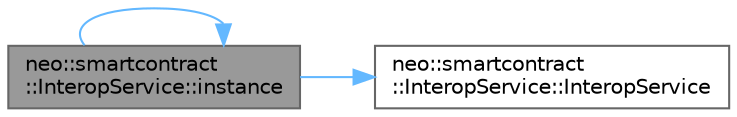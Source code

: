 digraph "neo::smartcontract::InteropService::instance"
{
 // LATEX_PDF_SIZE
  bgcolor="transparent";
  edge [fontname=Helvetica,fontsize=10,labelfontname=Helvetica,labelfontsize=10];
  node [fontname=Helvetica,fontsize=10,shape=box,height=0.2,width=0.4];
  rankdir="LR";
  Node1 [id="Node000001",label="neo::smartcontract\l::InteropService::instance",height=0.2,width=0.4,color="gray40", fillcolor="grey60", style="filled", fontcolor="black",tooltip="Gets the singleton instance of InteropService."];
  Node1 -> Node1 [id="edge3_Node000001_Node000001",color="steelblue1",style="solid",tooltip=" "];
  Node1 -> Node2 [id="edge4_Node000001_Node000002",color="steelblue1",style="solid",tooltip=" "];
  Node2 [id="Node000002",label="neo::smartcontract\l::InteropService::InteropService",height=0.2,width=0.4,color="grey40", fillcolor="white", style="filled",URL="$classneo_1_1smartcontract_1_1_interop_service.html#a4e2744d5854d2283a6f41081acabf54a",tooltip=" "];
}
